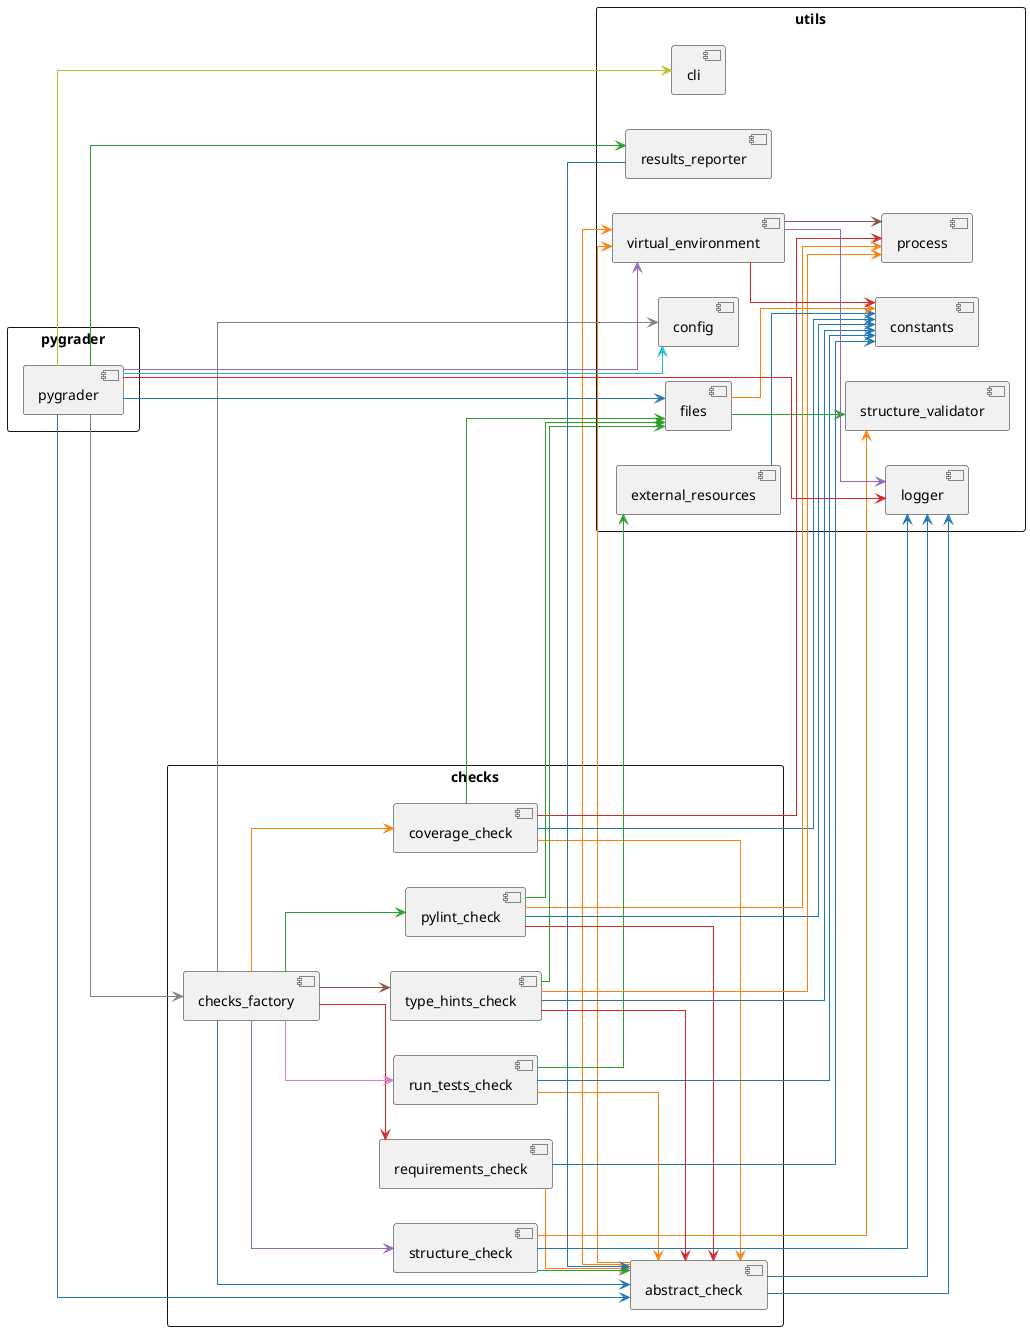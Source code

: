 @startuml

' ==============================
' Global style settings
' ==============================
' skinparam ranksep 140
' skinparam nodesep 120
skinparam packageStyle rectangle
skinparam linetype ortho
skinparam class {
    BackgroundColor White
    BorderColor Black
}
left to right direction

' ==============================
' Layer 1: Checks
' ==============================

package "checks" {
    ["abstract_check"]
    ["checks_factory"]
    ["coverage_check"]
    ["pylint_check"]
    ["requirements_check"]
    ["run_tests_check"]
    ["structure_check"]
    ["type_hints_check"]
}

' ==============================
' Layer 2: Utils
' ==============================
package "utils" {

    ["logger"]
    ["process"]
    ["files"]
    ["structure_validator"]
    ["external_resources"]
    ["virtual_environment"]
    ["config"]
    ["constants"]
    ["cli"]
    ["results_reporter"]
}

' ==============================
' Layer 3: PyGrader
' ==============================
package "pygrader" {
    ["pygrader"]
}

' ==============================
' Dependencies (each arrow unique color per source)
' Palette used: #1f77b4, #ff7f0e, #2ca02c, #d62728, #9467bd, #8c564b, #e377c2, #7f7f7f, #bcbd22, #17becf
' ==============================

["abstract_check"] -[#1f77b4]-> ["logger"]
["abstract_check"] -[#ff7f0e]-> ["virtual_environment"]

' --- Checks Factory arrows
["checks_factory"] -[#1f77b4]-> ["abstract_check"]
["checks_factory"] -[#ff7f0e]-> ["coverage_check"]
["checks_factory"] -[#2ca02c]-> ["pylint_check"]
["checks_factory"] -[#d62728]-> ["requirements_check"]
["checks_factory"] -[#9467bd]-> ["structure_check"]
["checks_factory"] -[#8c564b]-> ["type_hints_check"]
["checks_factory"] -[#e377c2]-> ["run_tests_check"]
["checks_factory"] -[#7f7f7f]-> ["config"]

' --- Coverage Check arrows
["coverage_check"] -[#1f77b4]-> ["constants"]
["coverage_check"] -[#ff7f0e]-> ["abstract_check"]
["coverage_check"] -[#2ca02c]-> ["files"]
["coverage_check"] -[#d62728]-> ["process"]

' --- Pylint Check arrows
["pylint_check"] -[#1f77b4]-> ["constants"]
["pylint_check"] -[#ff7f0e]-> ["process"]
["pylint_check"] -[#2ca02c]-> ["files"]
["pylint_check"] -[#d62728]-> ["abstract_check"]

' --- Requirements Check arrows
["requirements_check"] -[#1f77b4]-> ["constants"]
["requirements_check"] -[#ff7f0e]-> ["abstract_check"]

' --- process Tests Check arrows
["run_tests_check"] -[#1f77b4]-> ["constants"]
["run_tests_check"] -[#ff7f0e]-> ["abstract_check"]
["run_tests_check"] -[#2ca02c]-> ["external_resources"]

' --- Structure Check arrows
["structure_check"] -[#1f77b4]-> ["logger"]
["structure_check"] -[#ff7f0e]-> ["structure_validator"]
["structure_check"] -[#2ca02c]-> ["abstract_check"]

' --- Type Hints Check arrows
["type_hints_check"] -[#1f77b4]-> ["constants"]
["type_hints_check"] -[#ff7f0e]-> ["process"]
["type_hints_check"] -[#2ca02c]-> ["files"]
["type_hints_check"] -[#d62728]-> ["abstract_check"]

' --- Abstract Check arrows
["abstract_check"] -[#1f77b4]-> ["logger"]
["abstract_check"] -[#ff7f0e]-> ["virtual_environment"]

' --- Utils arrows
["external_resources"] -[#1f77b4]-> ["constants"]

["files"] -[#ff7f0e]-> ["constants"]
["files"] -[#2ca02c]-> ["structure_validator"]

["virtual_environment"] -[#d62728]-> ["constants"]
["virtual_environment"] -[#9467bd]-> ["logger"]
["virtual_environment"] -[#8c564b]-> ["process"]

' --- Results Reporter arrows
["results_reporter"] -[#1f77b4]-> ["abstract_check"]

' --- PyGrader arrows
["pygrader"] -[#1f77b4]-> ["abstract_check"]
["pygrader"] -[#7f7f7f]-> ["checks_factory"]
["pygrader"] -[#bcbd22]-> ["cli"]
["pygrader"] -[#17becf]-> ["config"]
["pygrader"] -[#1f77b4]-> ["files"]
["pygrader"] -[#d62728]-> ["logger"]
["pygrader"] -[#2ca02c]-> ["results_reporter"]
["pygrader"] -[#9467bd]-> ["virtual_environment"]

@enduml
